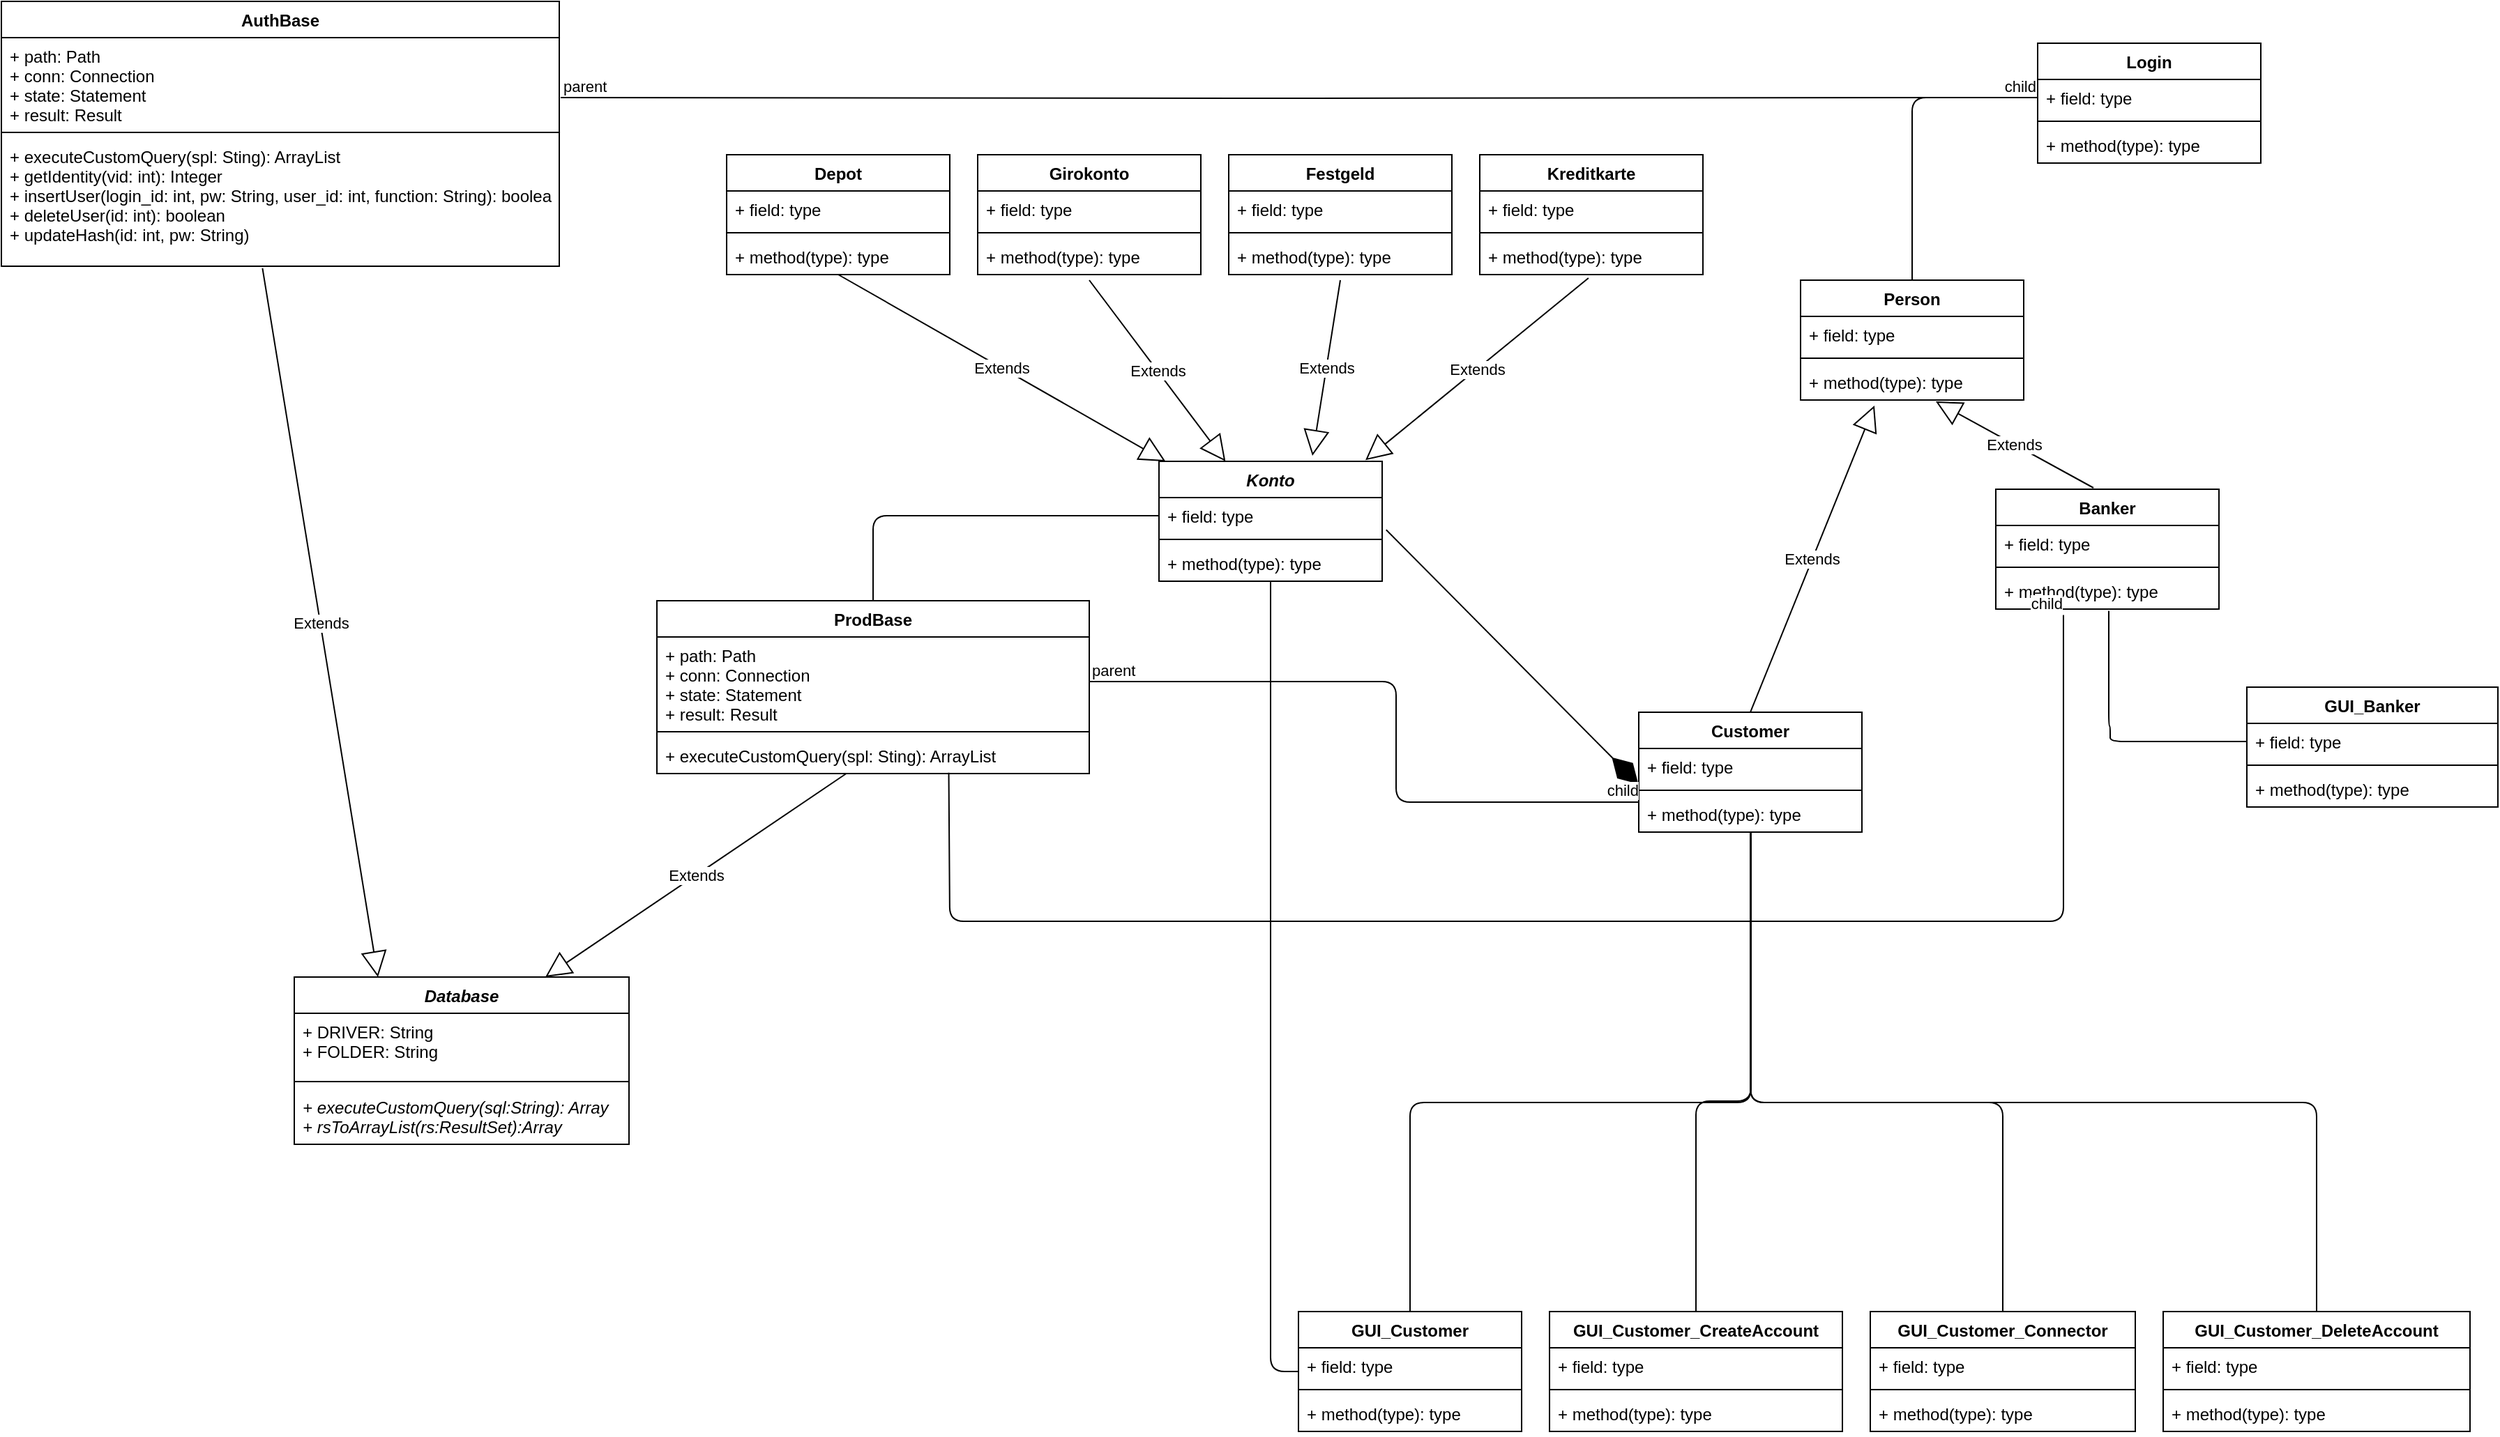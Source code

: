 <mxfile version="14.6.0"><diagram id="OcjsVt0E881S2eKmzvMx" name="Page-1"><mxGraphModel dx="3583" dy="1074" grid="1" gridSize="10" guides="1" tooltips="1" connect="1" arrows="1" fold="1" page="1" pageScale="1" pageWidth="827" pageHeight="1169" math="0" shadow="0"><root><mxCell id="0"/><mxCell id="1" parent="0"/><mxCell id="iMSS4_PhfVhYdEPTtrrA-1" value="Login" style="swimlane;fontStyle=1;align=center;verticalAlign=top;childLayout=stackLayout;horizontal=1;startSize=26;horizontalStack=0;resizeParent=1;resizeParentMax=0;resizeLast=0;collapsible=1;marginBottom=0;" vertex="1" parent="1"><mxGeometry x="300" y="80" width="160" height="86" as="geometry"/></mxCell><mxCell id="iMSS4_PhfVhYdEPTtrrA-2" value="+ field: type" style="text;strokeColor=none;fillColor=none;align=left;verticalAlign=top;spacingLeft=4;spacingRight=4;overflow=hidden;rotatable=0;points=[[0,0.5],[1,0.5]];portConstraint=eastwest;" vertex="1" parent="iMSS4_PhfVhYdEPTtrrA-1"><mxGeometry y="26" width="160" height="26" as="geometry"/></mxCell><mxCell id="iMSS4_PhfVhYdEPTtrrA-3" value="" style="line;strokeWidth=1;fillColor=none;align=left;verticalAlign=middle;spacingTop=-1;spacingLeft=3;spacingRight=3;rotatable=0;labelPosition=right;points=[];portConstraint=eastwest;" vertex="1" parent="iMSS4_PhfVhYdEPTtrrA-1"><mxGeometry y="52" width="160" height="8" as="geometry"/></mxCell><mxCell id="iMSS4_PhfVhYdEPTtrrA-4" value="+ method(type): type" style="text;strokeColor=none;fillColor=none;align=left;verticalAlign=top;spacingLeft=4;spacingRight=4;overflow=hidden;rotatable=0;points=[[0,0.5],[1,0.5]];portConstraint=eastwest;" vertex="1" parent="iMSS4_PhfVhYdEPTtrrA-1"><mxGeometry y="60" width="160" height="26" as="geometry"/></mxCell><mxCell id="iMSS4_PhfVhYdEPTtrrA-13" value="Konto" style="swimlane;fontStyle=3;align=center;verticalAlign=top;childLayout=stackLayout;horizontal=1;startSize=26;horizontalStack=0;resizeParent=1;resizeParentMax=0;resizeLast=0;collapsible=1;marginBottom=0;" vertex="1" parent="1"><mxGeometry x="-330" y="380" width="160" height="86" as="geometry"/></mxCell><mxCell id="iMSS4_PhfVhYdEPTtrrA-14" value="+ field: type" style="text;strokeColor=none;fillColor=none;align=left;verticalAlign=top;spacingLeft=4;spacingRight=4;overflow=hidden;rotatable=0;points=[[0,0.5],[1,0.5]];portConstraint=eastwest;" vertex="1" parent="iMSS4_PhfVhYdEPTtrrA-13"><mxGeometry y="26" width="160" height="26" as="geometry"/></mxCell><mxCell id="iMSS4_PhfVhYdEPTtrrA-15" value="" style="line;strokeWidth=1;fillColor=none;align=left;verticalAlign=middle;spacingTop=-1;spacingLeft=3;spacingRight=3;rotatable=0;labelPosition=right;points=[];portConstraint=eastwest;" vertex="1" parent="iMSS4_PhfVhYdEPTtrrA-13"><mxGeometry y="52" width="160" height="8" as="geometry"/></mxCell><mxCell id="iMSS4_PhfVhYdEPTtrrA-16" value="+ method(type): type" style="text;strokeColor=none;fillColor=none;align=left;verticalAlign=top;spacingLeft=4;spacingRight=4;overflow=hidden;rotatable=0;points=[[0,0.5],[1,0.5]];portConstraint=eastwest;" vertex="1" parent="iMSS4_PhfVhYdEPTtrrA-13"><mxGeometry y="60" width="160" height="26" as="geometry"/></mxCell><mxCell id="iMSS4_PhfVhYdEPTtrrA-17" value="Depot" style="swimlane;fontStyle=1;align=center;verticalAlign=top;childLayout=stackLayout;horizontal=1;startSize=26;horizontalStack=0;resizeParent=1;resizeParentMax=0;resizeLast=0;collapsible=1;marginBottom=0;" vertex="1" parent="1"><mxGeometry x="-640" y="160" width="160" height="86" as="geometry"/></mxCell><mxCell id="iMSS4_PhfVhYdEPTtrrA-18" value="+ field: type" style="text;strokeColor=none;fillColor=none;align=left;verticalAlign=top;spacingLeft=4;spacingRight=4;overflow=hidden;rotatable=0;points=[[0,0.5],[1,0.5]];portConstraint=eastwest;" vertex="1" parent="iMSS4_PhfVhYdEPTtrrA-17"><mxGeometry y="26" width="160" height="26" as="geometry"/></mxCell><mxCell id="iMSS4_PhfVhYdEPTtrrA-19" value="" style="line;strokeWidth=1;fillColor=none;align=left;verticalAlign=middle;spacingTop=-1;spacingLeft=3;spacingRight=3;rotatable=0;labelPosition=right;points=[];portConstraint=eastwest;" vertex="1" parent="iMSS4_PhfVhYdEPTtrrA-17"><mxGeometry y="52" width="160" height="8" as="geometry"/></mxCell><mxCell id="iMSS4_PhfVhYdEPTtrrA-20" value="+ method(type): type" style="text;strokeColor=none;fillColor=none;align=left;verticalAlign=top;spacingLeft=4;spacingRight=4;overflow=hidden;rotatable=0;points=[[0,0.5],[1,0.5]];portConstraint=eastwest;" vertex="1" parent="iMSS4_PhfVhYdEPTtrrA-17"><mxGeometry y="60" width="160" height="26" as="geometry"/></mxCell><mxCell id="iMSS4_PhfVhYdEPTtrrA-21" value="Festgeld" style="swimlane;fontStyle=1;align=center;verticalAlign=top;childLayout=stackLayout;horizontal=1;startSize=26;horizontalStack=0;resizeParent=1;resizeParentMax=0;resizeLast=0;collapsible=1;marginBottom=0;" vertex="1" parent="1"><mxGeometry x="-280" y="160" width="160" height="86" as="geometry"/></mxCell><mxCell id="iMSS4_PhfVhYdEPTtrrA-22" value="+ field: type" style="text;strokeColor=none;fillColor=none;align=left;verticalAlign=top;spacingLeft=4;spacingRight=4;overflow=hidden;rotatable=0;points=[[0,0.5],[1,0.5]];portConstraint=eastwest;" vertex="1" parent="iMSS4_PhfVhYdEPTtrrA-21"><mxGeometry y="26" width="160" height="26" as="geometry"/></mxCell><mxCell id="iMSS4_PhfVhYdEPTtrrA-23" value="" style="line;strokeWidth=1;fillColor=none;align=left;verticalAlign=middle;spacingTop=-1;spacingLeft=3;spacingRight=3;rotatable=0;labelPosition=right;points=[];portConstraint=eastwest;" vertex="1" parent="iMSS4_PhfVhYdEPTtrrA-21"><mxGeometry y="52" width="160" height="8" as="geometry"/></mxCell><mxCell id="iMSS4_PhfVhYdEPTtrrA-24" value="+ method(type): type" style="text;strokeColor=none;fillColor=none;align=left;verticalAlign=top;spacingLeft=4;spacingRight=4;overflow=hidden;rotatable=0;points=[[0,0.5],[1,0.5]];portConstraint=eastwest;" vertex="1" parent="iMSS4_PhfVhYdEPTtrrA-21"><mxGeometry y="60" width="160" height="26" as="geometry"/></mxCell><mxCell id="iMSS4_PhfVhYdEPTtrrA-25" value="Kreditkarte" style="swimlane;fontStyle=1;align=center;verticalAlign=top;childLayout=stackLayout;horizontal=1;startSize=26;horizontalStack=0;resizeParent=1;resizeParentMax=0;resizeLast=0;collapsible=1;marginBottom=0;" vertex="1" parent="1"><mxGeometry x="-100" y="160" width="160" height="86" as="geometry"/></mxCell><mxCell id="iMSS4_PhfVhYdEPTtrrA-104" value="Extends" style="endArrow=block;endSize=16;endFill=0;html=1;" edge="1" parent="iMSS4_PhfVhYdEPTtrrA-25"><mxGeometry width="160" relative="1" as="geometry"><mxPoint x="-100" y="90" as="sourcePoint"/><mxPoint x="-120" y="216" as="targetPoint"/></mxGeometry></mxCell><mxCell id="iMSS4_PhfVhYdEPTtrrA-26" value="+ field: type" style="text;strokeColor=none;fillColor=none;align=left;verticalAlign=top;spacingLeft=4;spacingRight=4;overflow=hidden;rotatable=0;points=[[0,0.5],[1,0.5]];portConstraint=eastwest;" vertex="1" parent="iMSS4_PhfVhYdEPTtrrA-25"><mxGeometry y="26" width="160" height="26" as="geometry"/></mxCell><mxCell id="iMSS4_PhfVhYdEPTtrrA-27" value="" style="line;strokeWidth=1;fillColor=none;align=left;verticalAlign=middle;spacingTop=-1;spacingLeft=3;spacingRight=3;rotatable=0;labelPosition=right;points=[];portConstraint=eastwest;" vertex="1" parent="iMSS4_PhfVhYdEPTtrrA-25"><mxGeometry y="52" width="160" height="8" as="geometry"/></mxCell><mxCell id="iMSS4_PhfVhYdEPTtrrA-28" value="+ method(type): type" style="text;strokeColor=none;fillColor=none;align=left;verticalAlign=top;spacingLeft=4;spacingRight=4;overflow=hidden;rotatable=0;points=[[0,0.5],[1,0.5]];portConstraint=eastwest;" vertex="1" parent="iMSS4_PhfVhYdEPTtrrA-25"><mxGeometry y="60" width="160" height="26" as="geometry"/></mxCell><mxCell id="iMSS4_PhfVhYdEPTtrrA-29" value="Database" style="swimlane;fontStyle=3;align=center;verticalAlign=top;childLayout=stackLayout;horizontal=1;startSize=26;horizontalStack=0;resizeParent=1;resizeParentMax=0;resizeLast=0;collapsible=1;marginBottom=0;" vertex="1" parent="1"><mxGeometry x="-950" y="750" width="240" height="120" as="geometry"/></mxCell><mxCell id="iMSS4_PhfVhYdEPTtrrA-30" value="+ DRIVER: String&#xA;+ FOLDER: String" style="text;strokeColor=none;fillColor=none;align=left;verticalAlign=top;spacingLeft=4;spacingRight=4;overflow=hidden;rotatable=0;points=[[0,0.5],[1,0.5]];portConstraint=eastwest;" vertex="1" parent="iMSS4_PhfVhYdEPTtrrA-29"><mxGeometry y="26" width="240" height="44" as="geometry"/></mxCell><mxCell id="iMSS4_PhfVhYdEPTtrrA-31" value="" style="line;strokeWidth=1;fillColor=none;align=left;verticalAlign=middle;spacingTop=-1;spacingLeft=3;spacingRight=3;rotatable=0;labelPosition=right;points=[];portConstraint=eastwest;" vertex="1" parent="iMSS4_PhfVhYdEPTtrrA-29"><mxGeometry y="70" width="240" height="10" as="geometry"/></mxCell><mxCell id="iMSS4_PhfVhYdEPTtrrA-32" value="+ executeCustomQuery(sql:String): Array&#xA;+ rsToArrayList(rs:ResultSet):Array&#xA;" style="text;strokeColor=none;fillColor=none;align=left;verticalAlign=top;spacingLeft=4;spacingRight=4;overflow=hidden;rotatable=0;points=[[0,0.5],[1,0.5]];portConstraint=eastwest;fontStyle=2" vertex="1" parent="iMSS4_PhfVhYdEPTtrrA-29"><mxGeometry y="80" width="240" height="40" as="geometry"/></mxCell><mxCell id="iMSS4_PhfVhYdEPTtrrA-33" value="ProdBase" style="swimlane;fontStyle=1;align=center;verticalAlign=top;childLayout=stackLayout;horizontal=1;startSize=26;horizontalStack=0;resizeParent=1;resizeParentMax=0;resizeLast=0;collapsible=1;marginBottom=0;" vertex="1" parent="1"><mxGeometry x="-690" y="480" width="310" height="124" as="geometry"/></mxCell><mxCell id="iMSS4_PhfVhYdEPTtrrA-34" value="+ path: Path&#xA;+ conn: Connection&#xA;+ state: Statement&#xA;+ result: Result" style="text;strokeColor=none;fillColor=none;align=left;verticalAlign=top;spacingLeft=4;spacingRight=4;overflow=hidden;rotatable=0;points=[[0,0.5],[1,0.5]];portConstraint=eastwest;" vertex="1" parent="iMSS4_PhfVhYdEPTtrrA-33"><mxGeometry y="26" width="310" height="64" as="geometry"/></mxCell><mxCell id="iMSS4_PhfVhYdEPTtrrA-35" value="" style="line;strokeWidth=1;fillColor=none;align=left;verticalAlign=middle;spacingTop=-1;spacingLeft=3;spacingRight=3;rotatable=0;labelPosition=right;points=[];portConstraint=eastwest;" vertex="1" parent="iMSS4_PhfVhYdEPTtrrA-33"><mxGeometry y="90" width="310" height="8" as="geometry"/></mxCell><mxCell id="iMSS4_PhfVhYdEPTtrrA-36" value="+ executeCustomQuery(spl: Sting): ArrayList" style="text;strokeColor=none;fillColor=none;align=left;verticalAlign=top;spacingLeft=4;spacingRight=4;overflow=hidden;rotatable=0;points=[[0,0.5],[1,0.5]];portConstraint=eastwest;" vertex="1" parent="iMSS4_PhfVhYdEPTtrrA-33"><mxGeometry y="98" width="310" height="26" as="geometry"/></mxCell><mxCell id="iMSS4_PhfVhYdEPTtrrA-37" value="AuthBase" style="swimlane;fontStyle=1;align=center;verticalAlign=top;childLayout=stackLayout;horizontal=1;startSize=26;horizontalStack=0;resizeParent=1;resizeParentMax=0;resizeLast=0;collapsible=1;marginBottom=0;" vertex="1" parent="1"><mxGeometry x="-1160" y="50" width="400" height="190" as="geometry"/></mxCell><mxCell id="iMSS4_PhfVhYdEPTtrrA-38" value="+ path: Path&#xA;+ conn: Connection&#xA;+ state: Statement&#xA;+ result: Result" style="text;strokeColor=none;fillColor=none;align=left;verticalAlign=top;spacingLeft=4;spacingRight=4;overflow=hidden;rotatable=0;points=[[0,0.5],[1,0.5]];portConstraint=eastwest;" vertex="1" parent="iMSS4_PhfVhYdEPTtrrA-37"><mxGeometry y="26" width="400" height="64" as="geometry"/></mxCell><mxCell id="iMSS4_PhfVhYdEPTtrrA-39" value="" style="line;strokeWidth=1;fillColor=none;align=left;verticalAlign=middle;spacingTop=-1;spacingLeft=3;spacingRight=3;rotatable=0;labelPosition=right;points=[];portConstraint=eastwest;" vertex="1" parent="iMSS4_PhfVhYdEPTtrrA-37"><mxGeometry y="90" width="400" height="8" as="geometry"/></mxCell><mxCell id="iMSS4_PhfVhYdEPTtrrA-40" value="+ executeCustomQuery(spl: Sting): ArrayList&#xA;+ getIdentity(vid: int): Integer&#xA;+ insertUser(login_id: int, pw: String, user_id: int, function: String): boolean&#xA;+ deleteUser(id: int): boolean&#xA;+ updateHash(id: int, pw: String)&#xA;&#xA;" style="text;strokeColor=none;fillColor=none;align=left;verticalAlign=top;spacingLeft=4;spacingRight=4;overflow=hidden;rotatable=0;points=[[0,0.5],[1,0.5]];portConstraint=eastwest;" vertex="1" parent="iMSS4_PhfVhYdEPTtrrA-37"><mxGeometry y="98" width="400" height="92" as="geometry"/></mxCell><mxCell id="iMSS4_PhfVhYdEPTtrrA-41" value="Girokonto" style="swimlane;fontStyle=1;align=center;verticalAlign=top;childLayout=stackLayout;horizontal=1;startSize=26;horizontalStack=0;resizeParent=1;resizeParentMax=0;resizeLast=0;collapsible=1;marginBottom=0;" vertex="1" parent="1"><mxGeometry x="-460" y="160" width="160" height="86" as="geometry"/></mxCell><mxCell id="iMSS4_PhfVhYdEPTtrrA-42" value="+ field: type" style="text;strokeColor=none;fillColor=none;align=left;verticalAlign=top;spacingLeft=4;spacingRight=4;overflow=hidden;rotatable=0;points=[[0,0.5],[1,0.5]];portConstraint=eastwest;" vertex="1" parent="iMSS4_PhfVhYdEPTtrrA-41"><mxGeometry y="26" width="160" height="26" as="geometry"/></mxCell><mxCell id="iMSS4_PhfVhYdEPTtrrA-43" value="" style="line;strokeWidth=1;fillColor=none;align=left;verticalAlign=middle;spacingTop=-1;spacingLeft=3;spacingRight=3;rotatable=0;labelPosition=right;points=[];portConstraint=eastwest;" vertex="1" parent="iMSS4_PhfVhYdEPTtrrA-41"><mxGeometry y="52" width="160" height="8" as="geometry"/></mxCell><mxCell id="iMSS4_PhfVhYdEPTtrrA-44" value="+ method(type): type" style="text;strokeColor=none;fillColor=none;align=left;verticalAlign=top;spacingLeft=4;spacingRight=4;overflow=hidden;rotatable=0;points=[[0,0.5],[1,0.5]];portConstraint=eastwest;" vertex="1" parent="iMSS4_PhfVhYdEPTtrrA-41"><mxGeometry y="60" width="160" height="26" as="geometry"/></mxCell><mxCell id="iMSS4_PhfVhYdEPTtrrA-49" value="GUI_Customer_Connector" style="swimlane;fontStyle=1;align=center;verticalAlign=top;childLayout=stackLayout;horizontal=1;startSize=26;horizontalStack=0;resizeParent=1;resizeParentMax=0;resizeLast=0;collapsible=1;marginBottom=0;" vertex="1" parent="1"><mxGeometry x="180" y="990" width="190" height="86" as="geometry"/></mxCell><mxCell id="iMSS4_PhfVhYdEPTtrrA-50" value="+ field: type" style="text;strokeColor=none;fillColor=none;align=left;verticalAlign=top;spacingLeft=4;spacingRight=4;overflow=hidden;rotatable=0;points=[[0,0.5],[1,0.5]];portConstraint=eastwest;" vertex="1" parent="iMSS4_PhfVhYdEPTtrrA-49"><mxGeometry y="26" width="190" height="26" as="geometry"/></mxCell><mxCell id="iMSS4_PhfVhYdEPTtrrA-51" value="" style="line;strokeWidth=1;fillColor=none;align=left;verticalAlign=middle;spacingTop=-1;spacingLeft=3;spacingRight=3;rotatable=0;labelPosition=right;points=[];portConstraint=eastwest;" vertex="1" parent="iMSS4_PhfVhYdEPTtrrA-49"><mxGeometry y="52" width="190" height="8" as="geometry"/></mxCell><mxCell id="iMSS4_PhfVhYdEPTtrrA-52" value="+ method(type): type" style="text;strokeColor=none;fillColor=none;align=left;verticalAlign=top;spacingLeft=4;spacingRight=4;overflow=hidden;rotatable=0;points=[[0,0.5],[1,0.5]];portConstraint=eastwest;" vertex="1" parent="iMSS4_PhfVhYdEPTtrrA-49"><mxGeometry y="60" width="190" height="26" as="geometry"/></mxCell><mxCell id="iMSS4_PhfVhYdEPTtrrA-53" value="GUI_Customer" style="swimlane;fontStyle=1;align=center;verticalAlign=top;childLayout=stackLayout;horizontal=1;startSize=26;horizontalStack=0;resizeParent=1;resizeParentMax=0;resizeLast=0;collapsible=1;marginBottom=0;" vertex="1" parent="1"><mxGeometry x="-230" y="990" width="160" height="86" as="geometry"/></mxCell><mxCell id="iMSS4_PhfVhYdEPTtrrA-54" value="+ field: type" style="text;strokeColor=none;fillColor=none;align=left;verticalAlign=top;spacingLeft=4;spacingRight=4;overflow=hidden;rotatable=0;points=[[0,0.5],[1,0.5]];portConstraint=eastwest;" vertex="1" parent="iMSS4_PhfVhYdEPTtrrA-53"><mxGeometry y="26" width="160" height="26" as="geometry"/></mxCell><mxCell id="iMSS4_PhfVhYdEPTtrrA-55" value="" style="line;strokeWidth=1;fillColor=none;align=left;verticalAlign=middle;spacingTop=-1;spacingLeft=3;spacingRight=3;rotatable=0;labelPosition=right;points=[];portConstraint=eastwest;" vertex="1" parent="iMSS4_PhfVhYdEPTtrrA-53"><mxGeometry y="52" width="160" height="8" as="geometry"/></mxCell><mxCell id="iMSS4_PhfVhYdEPTtrrA-56" value="+ method(type): type" style="text;strokeColor=none;fillColor=none;align=left;verticalAlign=top;spacingLeft=4;spacingRight=4;overflow=hidden;rotatable=0;points=[[0,0.5],[1,0.5]];portConstraint=eastwest;" vertex="1" parent="iMSS4_PhfVhYdEPTtrrA-53"><mxGeometry y="60" width="160" height="26" as="geometry"/></mxCell><mxCell id="iMSS4_PhfVhYdEPTtrrA-77" value="GUI_Banker" style="swimlane;fontStyle=1;align=center;verticalAlign=top;childLayout=stackLayout;horizontal=1;startSize=26;horizontalStack=0;resizeParent=1;resizeParentMax=0;resizeLast=0;collapsible=1;marginBottom=0;" vertex="1" parent="1"><mxGeometry x="450" y="542" width="180" height="86" as="geometry"/></mxCell><mxCell id="iMSS4_PhfVhYdEPTtrrA-78" value="+ field: type" style="text;strokeColor=none;fillColor=none;align=left;verticalAlign=top;spacingLeft=4;spacingRight=4;overflow=hidden;rotatable=0;points=[[0,0.5],[1,0.5]];portConstraint=eastwest;" vertex="1" parent="iMSS4_PhfVhYdEPTtrrA-77"><mxGeometry y="26" width="180" height="26" as="geometry"/></mxCell><mxCell id="iMSS4_PhfVhYdEPTtrrA-79" value="" style="line;strokeWidth=1;fillColor=none;align=left;verticalAlign=middle;spacingTop=-1;spacingLeft=3;spacingRight=3;rotatable=0;labelPosition=right;points=[];portConstraint=eastwest;" vertex="1" parent="iMSS4_PhfVhYdEPTtrrA-77"><mxGeometry y="52" width="180" height="8" as="geometry"/></mxCell><mxCell id="iMSS4_PhfVhYdEPTtrrA-80" value="+ method(type): type" style="text;strokeColor=none;fillColor=none;align=left;verticalAlign=top;spacingLeft=4;spacingRight=4;overflow=hidden;rotatable=0;points=[[0,0.5],[1,0.5]];portConstraint=eastwest;" vertex="1" parent="iMSS4_PhfVhYdEPTtrrA-77"><mxGeometry y="60" width="180" height="26" as="geometry"/></mxCell><mxCell id="iMSS4_PhfVhYdEPTtrrA-82" value="GUI_Customer_CreateAccount" style="swimlane;fontStyle=1;align=center;verticalAlign=top;childLayout=stackLayout;horizontal=1;startSize=26;horizontalStack=0;resizeParent=1;resizeParentMax=0;resizeLast=0;collapsible=1;marginBottom=0;" vertex="1" parent="1"><mxGeometry x="-50" y="990" width="210" height="86" as="geometry"/></mxCell><mxCell id="iMSS4_PhfVhYdEPTtrrA-83" value="+ field: type" style="text;strokeColor=none;fillColor=none;align=left;verticalAlign=top;spacingLeft=4;spacingRight=4;overflow=hidden;rotatable=0;points=[[0,0.5],[1,0.5]];portConstraint=eastwest;" vertex="1" parent="iMSS4_PhfVhYdEPTtrrA-82"><mxGeometry y="26" width="210" height="26" as="geometry"/></mxCell><mxCell id="iMSS4_PhfVhYdEPTtrrA-84" value="" style="line;strokeWidth=1;fillColor=none;align=left;verticalAlign=middle;spacingTop=-1;spacingLeft=3;spacingRight=3;rotatable=0;labelPosition=right;points=[];portConstraint=eastwest;" vertex="1" parent="iMSS4_PhfVhYdEPTtrrA-82"><mxGeometry y="52" width="210" height="8" as="geometry"/></mxCell><mxCell id="iMSS4_PhfVhYdEPTtrrA-85" value="+ method(type): type" style="text;strokeColor=none;fillColor=none;align=left;verticalAlign=top;spacingLeft=4;spacingRight=4;overflow=hidden;rotatable=0;points=[[0,0.5],[1,0.5]];portConstraint=eastwest;" vertex="1" parent="iMSS4_PhfVhYdEPTtrrA-82"><mxGeometry y="60" width="210" height="26" as="geometry"/></mxCell><mxCell id="iMSS4_PhfVhYdEPTtrrA-86" value="GUI_Customer_DeleteAccount" style="swimlane;fontStyle=1;align=center;verticalAlign=top;childLayout=stackLayout;horizontal=1;startSize=26;horizontalStack=0;resizeParent=1;resizeParentMax=0;resizeLast=0;collapsible=1;marginBottom=0;" vertex="1" parent="1"><mxGeometry x="390" y="990" width="220" height="86" as="geometry"/></mxCell><mxCell id="iMSS4_PhfVhYdEPTtrrA-87" value="+ field: type" style="text;strokeColor=none;fillColor=none;align=left;verticalAlign=top;spacingLeft=4;spacingRight=4;overflow=hidden;rotatable=0;points=[[0,0.5],[1,0.5]];portConstraint=eastwest;" vertex="1" parent="iMSS4_PhfVhYdEPTtrrA-86"><mxGeometry y="26" width="220" height="26" as="geometry"/></mxCell><mxCell id="iMSS4_PhfVhYdEPTtrrA-88" value="" style="line;strokeWidth=1;fillColor=none;align=left;verticalAlign=middle;spacingTop=-1;spacingLeft=3;spacingRight=3;rotatable=0;labelPosition=right;points=[];portConstraint=eastwest;" vertex="1" parent="iMSS4_PhfVhYdEPTtrrA-86"><mxGeometry y="52" width="220" height="8" as="geometry"/></mxCell><mxCell id="iMSS4_PhfVhYdEPTtrrA-89" value="+ method(type): type" style="text;strokeColor=none;fillColor=none;align=left;verticalAlign=top;spacingLeft=4;spacingRight=4;overflow=hidden;rotatable=0;points=[[0,0.5],[1,0.5]];portConstraint=eastwest;" vertex="1" parent="iMSS4_PhfVhYdEPTtrrA-86"><mxGeometry y="60" width="220" height="26" as="geometry"/></mxCell><mxCell id="iMSS4_PhfVhYdEPTtrrA-90" value="Person" style="swimlane;fontStyle=1;align=center;verticalAlign=top;childLayout=stackLayout;horizontal=1;startSize=26;horizontalStack=0;resizeParent=1;resizeParentMax=0;resizeLast=0;collapsible=1;marginBottom=0;" vertex="1" parent="1"><mxGeometry x="130" y="250" width="160" height="86" as="geometry"/></mxCell><mxCell id="iMSS4_PhfVhYdEPTtrrA-91" value="+ field: type" style="text;strokeColor=none;fillColor=none;align=left;verticalAlign=top;spacingLeft=4;spacingRight=4;overflow=hidden;rotatable=0;points=[[0,0.5],[1,0.5]];portConstraint=eastwest;" vertex="1" parent="iMSS4_PhfVhYdEPTtrrA-90"><mxGeometry y="26" width="160" height="26" as="geometry"/></mxCell><mxCell id="iMSS4_PhfVhYdEPTtrrA-92" value="" style="line;strokeWidth=1;fillColor=none;align=left;verticalAlign=middle;spacingTop=-1;spacingLeft=3;spacingRight=3;rotatable=0;labelPosition=right;points=[];portConstraint=eastwest;" vertex="1" parent="iMSS4_PhfVhYdEPTtrrA-90"><mxGeometry y="52" width="160" height="8" as="geometry"/></mxCell><mxCell id="iMSS4_PhfVhYdEPTtrrA-93" value="+ method(type): type" style="text;strokeColor=none;fillColor=none;align=left;verticalAlign=top;spacingLeft=4;spacingRight=4;overflow=hidden;rotatable=0;points=[[0,0.5],[1,0.5]];portConstraint=eastwest;" vertex="1" parent="iMSS4_PhfVhYdEPTtrrA-90"><mxGeometry y="60" width="160" height="26" as="geometry"/></mxCell><mxCell id="iMSS4_PhfVhYdEPTtrrA-94" value="Banker" style="swimlane;fontStyle=1;align=center;verticalAlign=top;childLayout=stackLayout;horizontal=1;startSize=26;horizontalStack=0;resizeParent=1;resizeParentMax=0;resizeLast=0;collapsible=1;marginBottom=0;" vertex="1" parent="1"><mxGeometry x="270" y="400" width="160" height="86" as="geometry"/></mxCell><mxCell id="iMSS4_PhfVhYdEPTtrrA-95" value="+ field: type" style="text;strokeColor=none;fillColor=none;align=left;verticalAlign=top;spacingLeft=4;spacingRight=4;overflow=hidden;rotatable=0;points=[[0,0.5],[1,0.5]];portConstraint=eastwest;" vertex="1" parent="iMSS4_PhfVhYdEPTtrrA-94"><mxGeometry y="26" width="160" height="26" as="geometry"/></mxCell><mxCell id="iMSS4_PhfVhYdEPTtrrA-96" value="" style="line;strokeWidth=1;fillColor=none;align=left;verticalAlign=middle;spacingTop=-1;spacingLeft=3;spacingRight=3;rotatable=0;labelPosition=right;points=[];portConstraint=eastwest;" vertex="1" parent="iMSS4_PhfVhYdEPTtrrA-94"><mxGeometry y="52" width="160" height="8" as="geometry"/></mxCell><mxCell id="iMSS4_PhfVhYdEPTtrrA-97" value="+ method(type): type" style="text;strokeColor=none;fillColor=none;align=left;verticalAlign=top;spacingLeft=4;spacingRight=4;overflow=hidden;rotatable=0;points=[[0,0.5],[1,0.5]];portConstraint=eastwest;" vertex="1" parent="iMSS4_PhfVhYdEPTtrrA-94"><mxGeometry y="60" width="160" height="26" as="geometry"/></mxCell><mxCell id="iMSS4_PhfVhYdEPTtrrA-98" value="Customer" style="swimlane;fontStyle=1;align=center;verticalAlign=top;childLayout=stackLayout;horizontal=1;startSize=26;horizontalStack=0;resizeParent=1;resizeParentMax=0;resizeLast=0;collapsible=1;marginBottom=0;" vertex="1" parent="1"><mxGeometry x="14" y="560" width="160" height="86" as="geometry"/></mxCell><mxCell id="iMSS4_PhfVhYdEPTtrrA-99" value="+ field: type" style="text;strokeColor=none;fillColor=none;align=left;verticalAlign=top;spacingLeft=4;spacingRight=4;overflow=hidden;rotatable=0;points=[[0,0.5],[1,0.5]];portConstraint=eastwest;" vertex="1" parent="iMSS4_PhfVhYdEPTtrrA-98"><mxGeometry y="26" width="160" height="26" as="geometry"/></mxCell><mxCell id="iMSS4_PhfVhYdEPTtrrA-100" value="" style="line;strokeWidth=1;fillColor=none;align=left;verticalAlign=middle;spacingTop=-1;spacingLeft=3;spacingRight=3;rotatable=0;labelPosition=right;points=[];portConstraint=eastwest;" vertex="1" parent="iMSS4_PhfVhYdEPTtrrA-98"><mxGeometry y="52" width="160" height="8" as="geometry"/></mxCell><mxCell id="iMSS4_PhfVhYdEPTtrrA-101" value="+ method(type): type" style="text;strokeColor=none;fillColor=none;align=left;verticalAlign=top;spacingLeft=4;spacingRight=4;overflow=hidden;rotatable=0;points=[[0,0.5],[1,0.5]];portConstraint=eastwest;" vertex="1" parent="iMSS4_PhfVhYdEPTtrrA-98"><mxGeometry y="60" width="160" height="26" as="geometry"/></mxCell><mxCell id="iMSS4_PhfVhYdEPTtrrA-105" value="Extends" style="endArrow=block;endSize=16;endFill=0;html=1;exitX=0.5;exitY=1.154;exitDx=0;exitDy=0;exitPerimeter=0;" edge="1" parent="1" source="iMSS4_PhfVhYdEPTtrrA-44" target="iMSS4_PhfVhYdEPTtrrA-13"><mxGeometry width="160" relative="1" as="geometry"><mxPoint x="-330" y="629" as="sourcePoint"/><mxPoint x="-170" y="629" as="targetPoint"/></mxGeometry></mxCell><mxCell id="iMSS4_PhfVhYdEPTtrrA-106" value="Extends" style="endArrow=block;endSize=16;endFill=0;html=1;entryX=0.925;entryY=-0.01;entryDx=0;entryDy=0;exitX=0.487;exitY=1.097;exitDx=0;exitDy=0;exitPerimeter=0;entryPerimeter=0;" edge="1" parent="1" source="iMSS4_PhfVhYdEPTtrrA-28" target="iMSS4_PhfVhYdEPTtrrA-13"><mxGeometry width="160" relative="1" as="geometry"><mxPoint x="30" y="629" as="sourcePoint"/><mxPoint x="190" y="629" as="targetPoint"/></mxGeometry></mxCell><mxCell id="iMSS4_PhfVhYdEPTtrrA-107" value="Extends" style="endArrow=block;endSize=16;endFill=0;html=1;entryX=0.75;entryY=0;entryDx=0;entryDy=0;" edge="1" parent="1" source="iMSS4_PhfVhYdEPTtrrA-36" target="iMSS4_PhfVhYdEPTtrrA-29"><mxGeometry width="160" relative="1" as="geometry"><mxPoint x="-710" y="529" as="sourcePoint"/><mxPoint x="-550" y="529" as="targetPoint"/></mxGeometry></mxCell><mxCell id="iMSS4_PhfVhYdEPTtrrA-109" value="Extends" style="endArrow=block;endSize=16;endFill=0;html=1;entryX=0.25;entryY=0;entryDx=0;entryDy=0;exitX=0.468;exitY=1.016;exitDx=0;exitDy=0;exitPerimeter=0;" edge="1" parent="1" source="iMSS4_PhfVhYdEPTtrrA-40" target="iMSS4_PhfVhYdEPTtrrA-29"><mxGeometry width="160" relative="1" as="geometry"><mxPoint x="-450" y="519" as="sourcePoint"/><mxPoint x="-290" y="519" as="targetPoint"/></mxGeometry></mxCell><mxCell id="iMSS4_PhfVhYdEPTtrrA-110" value="Extends" style="endArrow=block;endSize=16;endFill=0;html=1;entryX=0.606;entryY=1.038;entryDx=0;entryDy=0;entryPerimeter=0;" edge="1" parent="1" target="iMSS4_PhfVhYdEPTtrrA-93"><mxGeometry width="160" relative="1" as="geometry"><mxPoint x="340" y="399" as="sourcePoint"/><mxPoint x="500" y="399" as="targetPoint"/></mxGeometry></mxCell><mxCell id="iMSS4_PhfVhYdEPTtrrA-111" value="" style="endArrow=diamondThin;endFill=1;endSize=24;html=1;exitX=1.018;exitY=0.889;exitDx=0;exitDy=0;exitPerimeter=0;entryX=-0.002;entryY=0.98;entryDx=0;entryDy=0;entryPerimeter=0;" edge="1" parent="1" source="iMSS4_PhfVhYdEPTtrrA-14" target="iMSS4_PhfVhYdEPTtrrA-99"><mxGeometry width="160" relative="1" as="geometry"><mxPoint x="-10" y="352.41" as="sourcePoint"/><mxPoint x="150" y="352.41" as="targetPoint"/><Array as="points"/></mxGeometry></mxCell><mxCell id="iMSS4_PhfVhYdEPTtrrA-113" value="" style="endArrow=none;html=1;edgeStyle=orthogonalEdgeStyle;exitX=0.5;exitY=0;exitDx=0;exitDy=0;entryX=0;entryY=0.5;entryDx=0;entryDy=0;" edge="1" parent="1" source="iMSS4_PhfVhYdEPTtrrA-90" target="iMSS4_PhfVhYdEPTtrrA-2"><mxGeometry relative="1" as="geometry"><mxPoint x="260" y="228.82" as="sourcePoint"/><mxPoint x="437" y="119" as="targetPoint"/><Array as="points"><mxPoint x="210" y="119"/></Array></mxGeometry></mxCell><mxCell id="iMSS4_PhfVhYdEPTtrrA-102" value="Extends" style="endArrow=block;endSize=16;endFill=0;html=1;exitX=0.5;exitY=1;exitDx=0;exitDy=0;" edge="1" parent="1" source="iMSS4_PhfVhYdEPTtrrA-17" target="iMSS4_PhfVhYdEPTtrrA-13"><mxGeometry width="160" relative="1" as="geometry"><mxPoint x="-553" y="160" as="sourcePoint"/><mxPoint x="-380" y="-1" as="targetPoint"/></mxGeometry></mxCell><mxCell id="iMSS4_PhfVhYdEPTtrrA-103" value="Extends" style="endArrow=block;endSize=16;endFill=0;html=1;entryX=0.331;entryY=1.154;entryDx=0;entryDy=0;entryPerimeter=0;exitX=0.5;exitY=0;exitDx=0;exitDy=0;" edge="1" parent="1" source="iMSS4_PhfVhYdEPTtrrA-98" target="iMSS4_PhfVhYdEPTtrrA-93"><mxGeometry width="160" relative="1" as="geometry"><mxPoint x="174" y="400" as="sourcePoint"/><mxPoint x="334" y="400" as="targetPoint"/></mxGeometry></mxCell><mxCell id="iMSS4_PhfVhYdEPTtrrA-116" value="" style="endArrow=none;html=1;edgeStyle=orthogonalEdgeStyle;entryX=0.5;entryY=0;entryDx=0;entryDy=0;exitX=0.503;exitY=1.165;exitDx=0;exitDy=0;exitPerimeter=0;" edge="1" parent="1" source="iMSS4_PhfVhYdEPTtrrA-101" target="iMSS4_PhfVhYdEPTtrrA-82"><mxGeometry relative="1" as="geometry"><mxPoint x="174" y="602.41" as="sourcePoint"/><mxPoint x="334" y="602.41" as="targetPoint"/><Array as="points"><mxPoint x="95" y="839"/><mxPoint x="55" y="839"/></Array></mxGeometry></mxCell><mxCell id="iMSS4_PhfVhYdEPTtrrA-120" value="" style="endArrow=none;html=1;edgeStyle=orthogonalEdgeStyle;entryX=0.5;entryY=0;entryDx=0;entryDy=0;exitX=0.5;exitY=1;exitDx=0;exitDy=0;" edge="1" parent="1" source="iMSS4_PhfVhYdEPTtrrA-98" target="iMSS4_PhfVhYdEPTtrrA-49"><mxGeometry relative="1" as="geometry"><mxPoint x="94.48" y="770" as="sourcePoint"/><mxPoint x="570" y="958.71" as="targetPoint"/><Array as="points"><mxPoint x="94" y="840"/><mxPoint x="275" y="840"/></Array></mxGeometry></mxCell><mxCell id="iMSS4_PhfVhYdEPTtrrA-121" value="" style="endArrow=none;html=1;edgeStyle=orthogonalEdgeStyle;entryX=0.5;entryY=0;entryDx=0;entryDy=0;exitX=0.5;exitY=1;exitDx=0;exitDy=0;" edge="1" parent="1" source="iMSS4_PhfVhYdEPTtrrA-98" target="iMSS4_PhfVhYdEPTtrrA-86"><mxGeometry relative="1" as="geometry"><mxPoint x="94.48" y="890" as="sourcePoint"/><mxPoint x="570" y="1078.71" as="targetPoint"/><Array as="points"><mxPoint x="94" y="840"/><mxPoint x="500" y="840"/><mxPoint x="500" y="990"/></Array></mxGeometry></mxCell><mxCell id="iMSS4_PhfVhYdEPTtrrA-122" value="" style="endArrow=none;html=1;edgeStyle=orthogonalEdgeStyle;entryX=0;entryY=0.5;entryDx=0;entryDy=0;exitX=0.5;exitY=1;exitDx=0;exitDy=0;" edge="1" parent="1" target="iMSS4_PhfVhYdEPTtrrA-78"><mxGeometry relative="1" as="geometry"><mxPoint x="351" y="487.29" as="sourcePoint"/><mxPoint x="827" y="570.0" as="targetPoint"/><Array as="points"><mxPoint x="351" y="570"/><mxPoint x="352" y="609"/></Array></mxGeometry></mxCell><mxCell id="iMSS4_PhfVhYdEPTtrrA-123" value="" style="endArrow=none;html=1;edgeStyle=orthogonalEdgeStyle;entryX=0;entryY=0.5;entryDx=0;entryDy=0;exitX=0.5;exitY=1;exitDx=0;exitDy=0;" edge="1" parent="1" source="iMSS4_PhfVhYdEPTtrrA-13" target="iMSS4_PhfVhYdEPTtrrA-53"><mxGeometry relative="1" as="geometry"><mxPoint x="-318" y="396" as="sourcePoint"/><mxPoint x="158" y="478.71" as="targetPoint"/><Array as="points"><mxPoint x="-250" y="1033"/></Array></mxGeometry></mxCell><mxCell id="iMSS4_PhfVhYdEPTtrrA-124" value="" style="endArrow=none;html=1;edgeStyle=orthogonalEdgeStyle;entryX=0.5;entryY=0;entryDx=0;entryDy=0;" edge="1" parent="1" target="iMSS4_PhfVhYdEPTtrrA-53"><mxGeometry relative="1" as="geometry"><mxPoint x="94.48" y="646" as="sourcePoint"/><mxPoint x="-160" y="930" as="targetPoint"/><Array as="points"><mxPoint x="95" y="840"/><mxPoint x="-150" y="840"/></Array></mxGeometry></mxCell><mxCell id="iMSS4_PhfVhYdEPTtrrA-125" value="" style="endArrow=none;html=1;edgeStyle=orthogonalEdgeStyle;entryX=0;entryY=0.5;entryDx=0;entryDy=0;exitX=0.5;exitY=0;exitDx=0;exitDy=0;" edge="1" parent="1" source="iMSS4_PhfVhYdEPTtrrA-33" target="iMSS4_PhfVhYdEPTtrrA-14"><mxGeometry relative="1" as="geometry"><mxPoint x="-650" y="278.29" as="sourcePoint"/><mxPoint x="-431" y="400.0" as="targetPoint"/><Array as="points"><mxPoint x="-535" y="419"/></Array></mxGeometry></mxCell><mxCell id="iMSS4_PhfVhYdEPTtrrA-126" value="" style="endArrow=none;html=1;edgeStyle=orthogonalEdgeStyle;entryX=0;entryY=0.5;entryDx=0;entryDy=0;" edge="1" parent="1" target="iMSS4_PhfVhYdEPTtrrA-2"><mxGeometry relative="1" as="geometry"><mxPoint x="-759" y="119" as="sourcePoint"/><mxPoint x="-470" y="66.29" as="targetPoint"/></mxGeometry></mxCell><mxCell id="iMSS4_PhfVhYdEPTtrrA-127" value="parent" style="edgeLabel;resizable=0;html=1;align=left;verticalAlign=bottom;" connectable="0" vertex="1" parent="iMSS4_PhfVhYdEPTtrrA-126"><mxGeometry x="-1" relative="1" as="geometry"/></mxCell><mxCell id="iMSS4_PhfVhYdEPTtrrA-128" value="child" style="edgeLabel;resizable=0;html=1;align=right;verticalAlign=bottom;" connectable="0" vertex="1" parent="iMSS4_PhfVhYdEPTtrrA-126"><mxGeometry x="1" relative="1" as="geometry"/></mxCell><mxCell id="iMSS4_PhfVhYdEPTtrrA-130" value="" style="endArrow=none;html=1;edgeStyle=orthogonalEdgeStyle;entryX=0;entryY=0.75;entryDx=0;entryDy=0;exitX=1;exitY=0.5;exitDx=0;exitDy=0;" edge="1" parent="1" source="iMSS4_PhfVhYdEPTtrrA-34" target="iMSS4_PhfVhYdEPTtrrA-98"><mxGeometry relative="1" as="geometry"><mxPoint x="-430" y="562.29" as="sourcePoint"/><mxPoint x="-270" y="562.29" as="targetPoint"/><Array as="points"><mxPoint x="-160" y="538"/><mxPoint x="-160" y="625"/></Array></mxGeometry></mxCell><mxCell id="iMSS4_PhfVhYdEPTtrrA-131" value="parent" style="edgeLabel;resizable=0;html=1;align=left;verticalAlign=bottom;" connectable="0" vertex="1" parent="iMSS4_PhfVhYdEPTtrrA-130"><mxGeometry x="-1" relative="1" as="geometry"/></mxCell><mxCell id="iMSS4_PhfVhYdEPTtrrA-132" value="child" style="edgeLabel;resizable=0;html=1;align=right;verticalAlign=bottom;" connectable="0" vertex="1" parent="iMSS4_PhfVhYdEPTtrrA-130"><mxGeometry x="1" relative="1" as="geometry"/></mxCell><mxCell id="iMSS4_PhfVhYdEPTtrrA-133" value="" style="endArrow=none;html=1;edgeStyle=orthogonalEdgeStyle;entryX=0.303;entryY=1.165;entryDx=0;entryDy=0;entryPerimeter=0;exitX=0.675;exitY=0.977;exitDx=0;exitDy=0;exitPerimeter=0;" edge="1" parent="1" source="iMSS4_PhfVhYdEPTtrrA-36" target="iMSS4_PhfVhYdEPTtrrA-97"><mxGeometry relative="1" as="geometry"><mxPoint x="-480" y="608" as="sourcePoint"/><mxPoint x="50" y="730" as="targetPoint"/><Array as="points"><mxPoint x="-481" y="608"/><mxPoint x="-480" y="608"/><mxPoint x="-480" y="710"/><mxPoint x="319" y="710"/></Array></mxGeometry></mxCell><mxCell id="iMSS4_PhfVhYdEPTtrrA-135" value="child" style="edgeLabel;resizable=0;html=1;align=right;verticalAlign=bottom;" connectable="0" vertex="1" parent="iMSS4_PhfVhYdEPTtrrA-133"><mxGeometry x="1" relative="1" as="geometry"/></mxCell></root></mxGraphModel></diagram></mxfile>